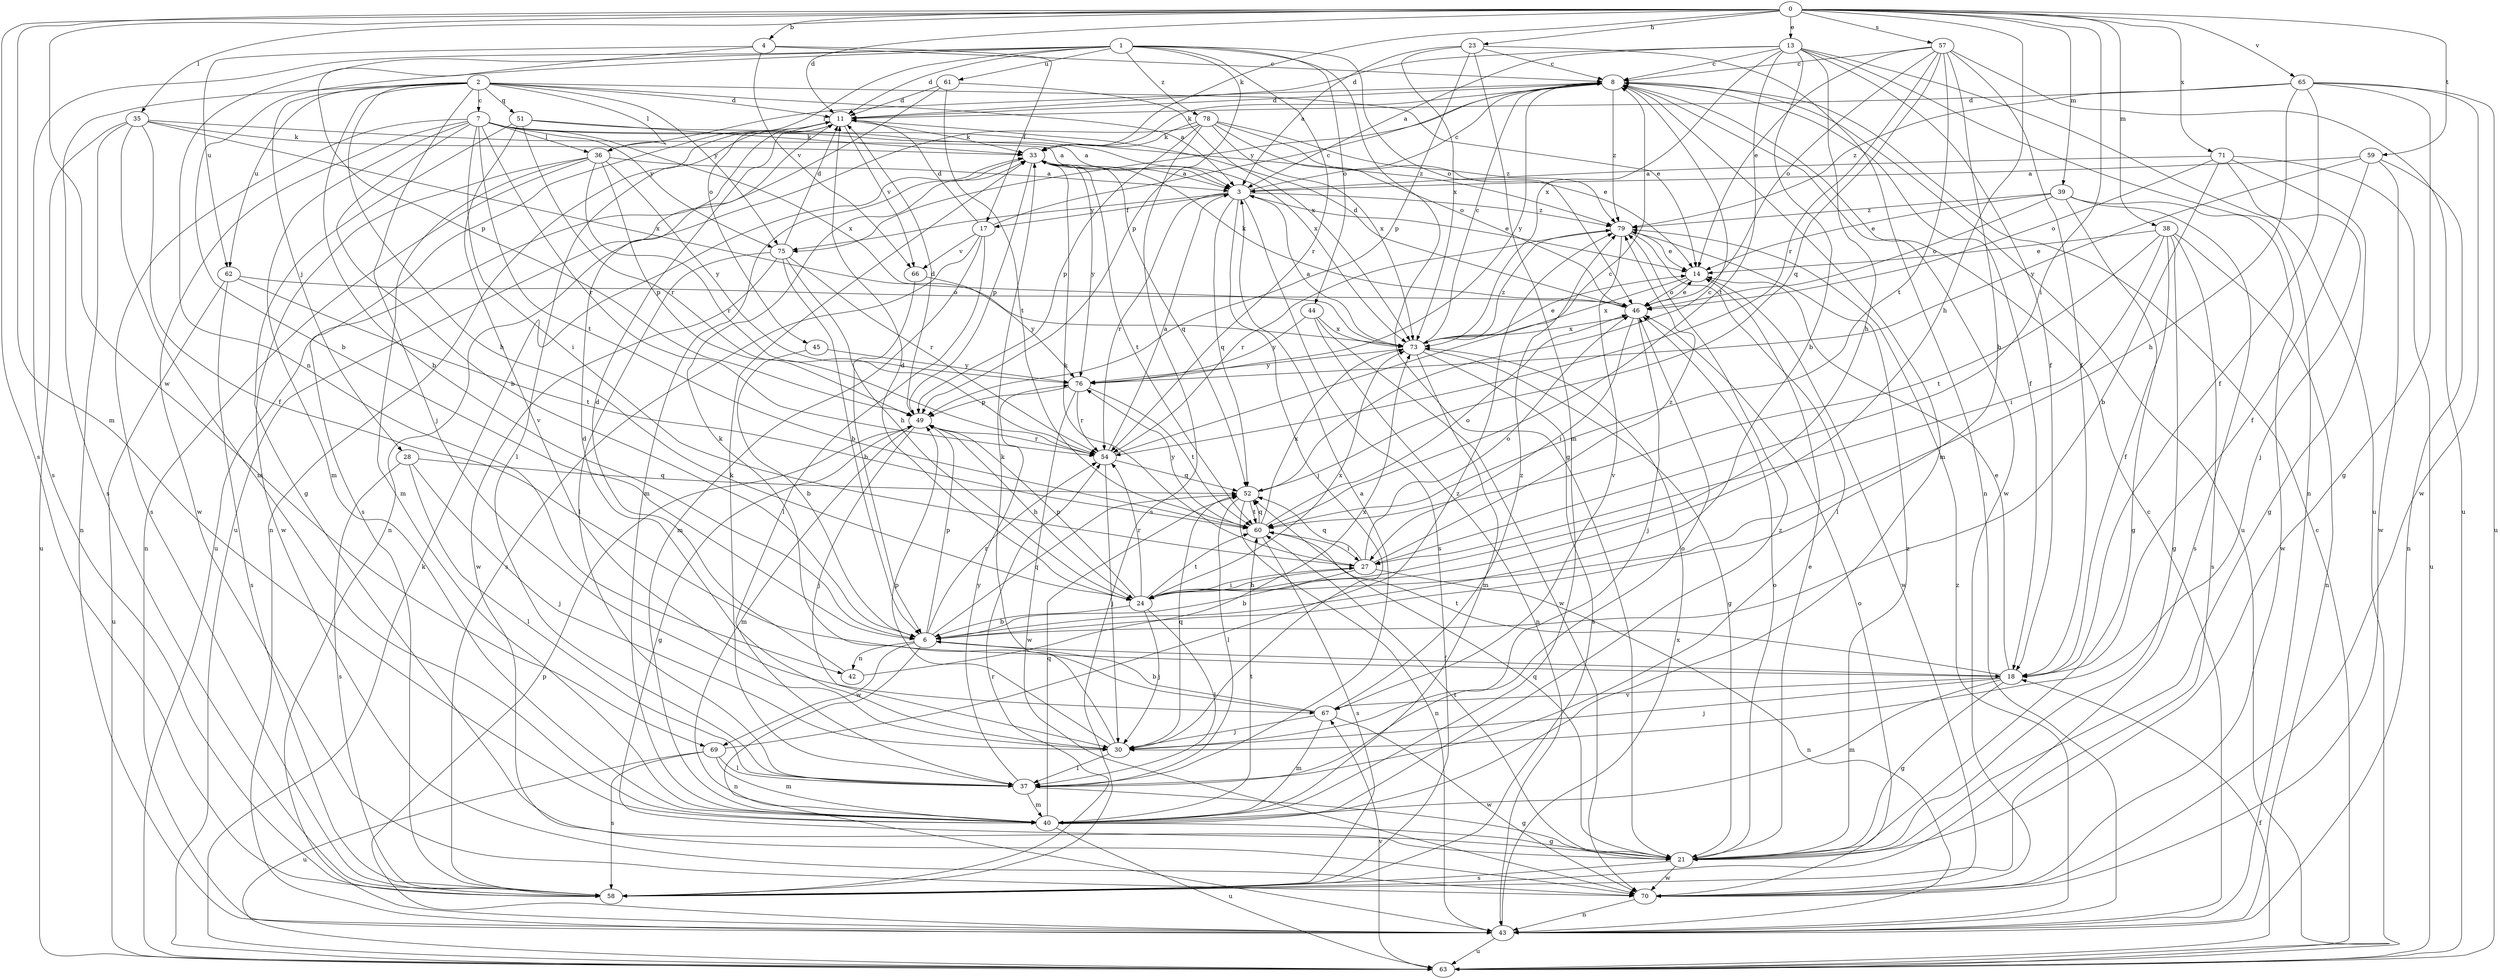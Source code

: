strict digraph  {
0;
1;
2;
3;
4;
6;
7;
8;
11;
13;
14;
17;
18;
21;
23;
24;
27;
28;
30;
33;
35;
36;
37;
38;
39;
40;
42;
43;
44;
45;
46;
49;
51;
52;
54;
57;
58;
59;
60;
61;
62;
63;
65;
66;
67;
69;
70;
71;
73;
75;
76;
78;
79;
0 -> 4  [label=b];
0 -> 11  [label=d];
0 -> 13  [label=e];
0 -> 23  [label=h];
0 -> 24  [label=h];
0 -> 27  [label=i];
0 -> 33  [label=k];
0 -> 35  [label=l];
0 -> 38  [label=m];
0 -> 39  [label=m];
0 -> 40  [label=m];
0 -> 57  [label=s];
0 -> 58  [label=s];
0 -> 59  [label=t];
0 -> 65  [label=v];
0 -> 69  [label=w];
0 -> 71  [label=x];
1 -> 6  [label=b];
1 -> 11  [label=d];
1 -> 21  [label=g];
1 -> 42  [label=n];
1 -> 44  [label=o];
1 -> 45  [label=o];
1 -> 46  [label=o];
1 -> 49  [label=p];
1 -> 54  [label=r];
1 -> 58  [label=s];
1 -> 61  [label=u];
1 -> 78  [label=z];
2 -> 3  [label=a];
2 -> 6  [label=b];
2 -> 7  [label=c];
2 -> 11  [label=d];
2 -> 14  [label=e];
2 -> 24  [label=h];
2 -> 28  [label=j];
2 -> 30  [label=j];
2 -> 36  [label=l];
2 -> 51  [label=q];
2 -> 58  [label=s];
2 -> 62  [label=u];
2 -> 75  [label=y];
3 -> 8  [label=c];
3 -> 14  [label=e];
3 -> 17  [label=f];
3 -> 30  [label=j];
3 -> 52  [label=q];
3 -> 54  [label=r];
3 -> 58  [label=s];
3 -> 75  [label=y];
3 -> 79  [label=z];
4 -> 8  [label=c];
4 -> 17  [label=f];
4 -> 49  [label=p];
4 -> 62  [label=u];
4 -> 66  [label=v];
6 -> 18  [label=f];
6 -> 42  [label=n];
6 -> 43  [label=n];
6 -> 49  [label=p];
6 -> 52  [label=q];
6 -> 54  [label=r];
6 -> 69  [label=w];
7 -> 3  [label=a];
7 -> 6  [label=b];
7 -> 27  [label=i];
7 -> 36  [label=l];
7 -> 40  [label=m];
7 -> 54  [label=r];
7 -> 58  [label=s];
7 -> 60  [label=t];
7 -> 70  [label=w];
7 -> 73  [label=x];
7 -> 75  [label=y];
7 -> 79  [label=z];
8 -> 11  [label=d];
8 -> 18  [label=f];
8 -> 33  [label=k];
8 -> 36  [label=l];
8 -> 40  [label=m];
8 -> 63  [label=u];
8 -> 70  [label=w];
8 -> 75  [label=y];
8 -> 76  [label=y];
8 -> 79  [label=z];
11 -> 33  [label=k];
11 -> 37  [label=l];
11 -> 43  [label=n];
11 -> 58  [label=s];
11 -> 63  [label=u];
11 -> 66  [label=v];
13 -> 3  [label=a];
13 -> 6  [label=b];
13 -> 8  [label=c];
13 -> 11  [label=d];
13 -> 18  [label=f];
13 -> 24  [label=h];
13 -> 43  [label=n];
13 -> 60  [label=t];
13 -> 63  [label=u];
13 -> 73  [label=x];
14 -> 46  [label=o];
14 -> 70  [label=w];
14 -> 73  [label=x];
17 -> 8  [label=c];
17 -> 11  [label=d];
17 -> 37  [label=l];
17 -> 40  [label=m];
17 -> 58  [label=s];
17 -> 66  [label=v];
18 -> 14  [label=e];
18 -> 21  [label=g];
18 -> 30  [label=j];
18 -> 40  [label=m];
18 -> 60  [label=t];
18 -> 67  [label=v];
21 -> 14  [label=e];
21 -> 46  [label=o];
21 -> 52  [label=q];
21 -> 58  [label=s];
21 -> 60  [label=t];
21 -> 70  [label=w];
21 -> 79  [label=z];
23 -> 3  [label=a];
23 -> 8  [label=c];
23 -> 40  [label=m];
23 -> 43  [label=n];
23 -> 49  [label=p];
23 -> 73  [label=x];
24 -> 6  [label=b];
24 -> 11  [label=d];
24 -> 27  [label=i];
24 -> 30  [label=j];
24 -> 37  [label=l];
24 -> 49  [label=p];
24 -> 54  [label=r];
24 -> 60  [label=t];
24 -> 73  [label=x];
27 -> 6  [label=b];
27 -> 24  [label=h];
27 -> 33  [label=k];
27 -> 43  [label=n];
27 -> 46  [label=o];
27 -> 52  [label=q];
27 -> 79  [label=z];
28 -> 30  [label=j];
28 -> 37  [label=l];
28 -> 52  [label=q];
28 -> 58  [label=s];
30 -> 11  [label=d];
30 -> 33  [label=k];
30 -> 37  [label=l];
30 -> 49  [label=p];
30 -> 52  [label=q];
33 -> 3  [label=a];
33 -> 40  [label=m];
33 -> 49  [label=p];
33 -> 52  [label=q];
33 -> 60  [label=t];
33 -> 76  [label=y];
35 -> 3  [label=a];
35 -> 18  [label=f];
35 -> 33  [label=k];
35 -> 40  [label=m];
35 -> 43  [label=n];
35 -> 63  [label=u];
35 -> 73  [label=x];
36 -> 3  [label=a];
36 -> 40  [label=m];
36 -> 43  [label=n];
36 -> 49  [label=p];
36 -> 54  [label=r];
36 -> 70  [label=w];
36 -> 76  [label=y];
37 -> 3  [label=a];
37 -> 21  [label=g];
37 -> 33  [label=k];
37 -> 40  [label=m];
37 -> 46  [label=o];
37 -> 76  [label=y];
38 -> 14  [label=e];
38 -> 18  [label=f];
38 -> 21  [label=g];
38 -> 27  [label=i];
38 -> 43  [label=n];
38 -> 58  [label=s];
38 -> 60  [label=t];
39 -> 14  [label=e];
39 -> 21  [label=g];
39 -> 46  [label=o];
39 -> 58  [label=s];
39 -> 70  [label=w];
39 -> 79  [label=z];
40 -> 21  [label=g];
40 -> 52  [label=q];
40 -> 60  [label=t];
40 -> 63  [label=u];
40 -> 79  [label=z];
42 -> 11  [label=d];
42 -> 73  [label=x];
43 -> 8  [label=c];
43 -> 49  [label=p];
43 -> 63  [label=u];
43 -> 73  [label=x];
43 -> 79  [label=z];
44 -> 43  [label=n];
44 -> 70  [label=w];
44 -> 73  [label=x];
44 -> 76  [label=y];
45 -> 6  [label=b];
45 -> 76  [label=y];
46 -> 11  [label=d];
46 -> 14  [label=e];
46 -> 27  [label=i];
46 -> 30  [label=j];
46 -> 33  [label=k];
46 -> 73  [label=x];
49 -> 11  [label=d];
49 -> 21  [label=g];
49 -> 24  [label=h];
49 -> 30  [label=j];
49 -> 40  [label=m];
49 -> 54  [label=r];
51 -> 21  [label=g];
51 -> 33  [label=k];
51 -> 54  [label=r];
51 -> 67  [label=v];
51 -> 73  [label=x];
52 -> 8  [label=c];
52 -> 37  [label=l];
52 -> 43  [label=n];
52 -> 60  [label=t];
54 -> 3  [label=a];
54 -> 8  [label=c];
54 -> 30  [label=j];
54 -> 52  [label=q];
57 -> 6  [label=b];
57 -> 8  [label=c];
57 -> 14  [label=e];
57 -> 18  [label=f];
57 -> 46  [label=o];
57 -> 52  [label=q];
57 -> 54  [label=r];
57 -> 60  [label=t];
57 -> 63  [label=u];
58 -> 54  [label=r];
59 -> 3  [label=a];
59 -> 18  [label=f];
59 -> 43  [label=n];
59 -> 70  [label=w];
59 -> 76  [label=y];
60 -> 27  [label=i];
60 -> 46  [label=o];
60 -> 52  [label=q];
60 -> 58  [label=s];
60 -> 73  [label=x];
60 -> 76  [label=y];
61 -> 11  [label=d];
61 -> 60  [label=t];
61 -> 63  [label=u];
61 -> 73  [label=x];
62 -> 46  [label=o];
62 -> 58  [label=s];
62 -> 60  [label=t];
62 -> 63  [label=u];
63 -> 8  [label=c];
63 -> 18  [label=f];
63 -> 33  [label=k];
63 -> 67  [label=v];
65 -> 11  [label=d];
65 -> 18  [label=f];
65 -> 21  [label=g];
65 -> 24  [label=h];
65 -> 63  [label=u];
65 -> 70  [label=w];
65 -> 79  [label=z];
66 -> 6  [label=b];
66 -> 76  [label=y];
67 -> 6  [label=b];
67 -> 30  [label=j];
67 -> 33  [label=k];
67 -> 40  [label=m];
67 -> 70  [label=w];
67 -> 79  [label=z];
69 -> 37  [label=l];
69 -> 40  [label=m];
69 -> 58  [label=s];
69 -> 63  [label=u];
69 -> 79  [label=z];
70 -> 43  [label=n];
70 -> 46  [label=o];
71 -> 3  [label=a];
71 -> 6  [label=b];
71 -> 21  [label=g];
71 -> 30  [label=j];
71 -> 46  [label=o];
71 -> 63  [label=u];
73 -> 3  [label=a];
73 -> 8  [label=c];
73 -> 14  [label=e];
73 -> 21  [label=g];
73 -> 40  [label=m];
73 -> 58  [label=s];
73 -> 76  [label=y];
73 -> 79  [label=z];
75 -> 6  [label=b];
75 -> 11  [label=d];
75 -> 24  [label=h];
75 -> 37  [label=l];
75 -> 54  [label=r];
75 -> 70  [label=w];
76 -> 49  [label=p];
76 -> 54  [label=r];
76 -> 60  [label=t];
76 -> 70  [label=w];
78 -> 14  [label=e];
78 -> 33  [label=k];
78 -> 43  [label=n];
78 -> 46  [label=o];
78 -> 49  [label=p];
78 -> 58  [label=s];
78 -> 73  [label=x];
78 -> 79  [label=z];
79 -> 14  [label=e];
79 -> 37  [label=l];
79 -> 54  [label=r];
79 -> 67  [label=v];
}
